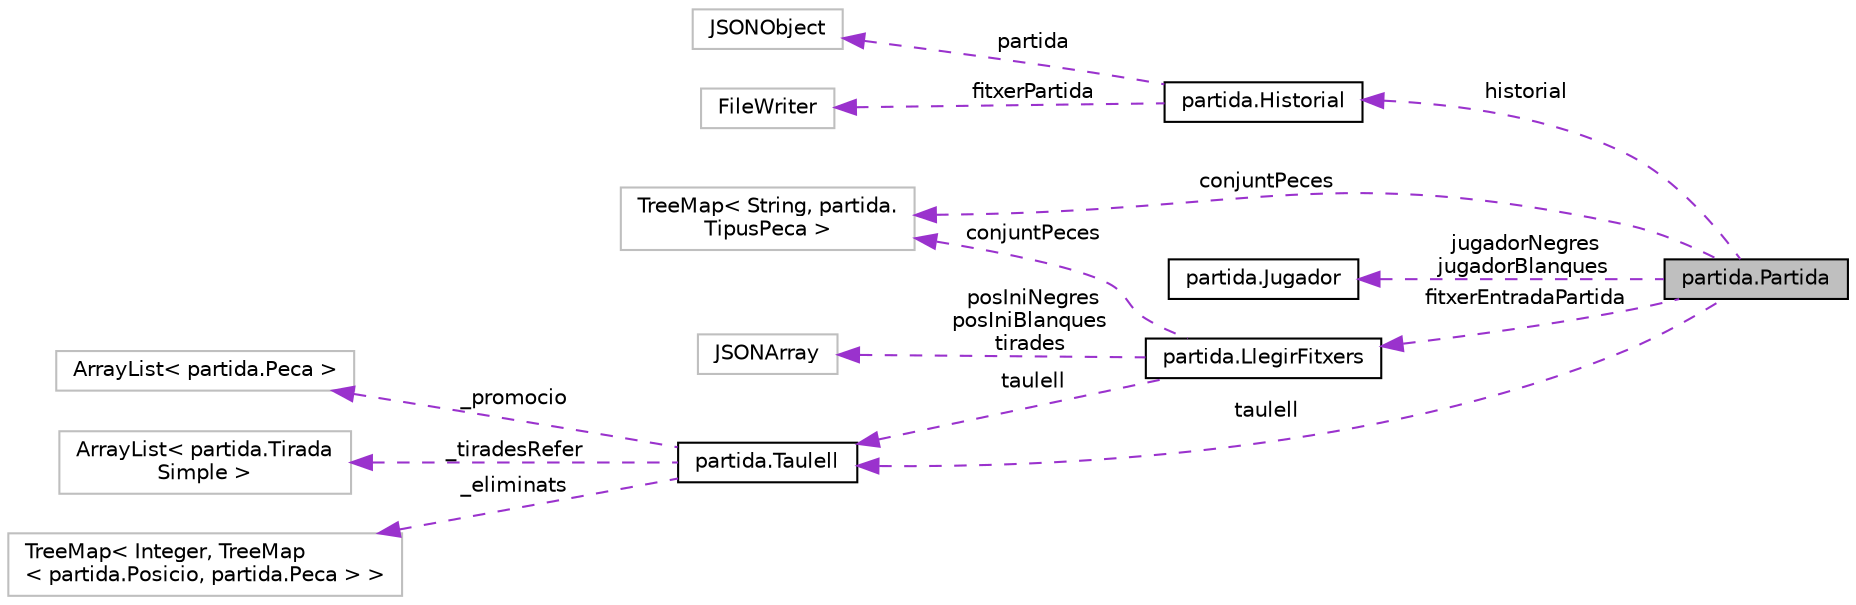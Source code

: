digraph "partida.Partida"
{
 // LATEX_PDF_SIZE
  edge [fontname="Helvetica",fontsize="10",labelfontname="Helvetica",labelfontsize="10"];
  node [fontname="Helvetica",fontsize="10",shape=record];
  rankdir="LR";
  Node1 [label="partida.Partida",height=0.2,width=0.4,color="black", fillcolor="grey75", style="filled", fontcolor="black",tooltip="Versió d'un joc d'escacs amb peces personalitzables i taulells de mida variable."];
  Node2 -> Node1 [dir="back",color="darkorchid3",fontsize="10",style="dashed",label=" historial" ,fontname="Helvetica"];
  Node2 [label="partida.Historial",height=0.2,width=0.4,color="black", fillcolor="white", style="filled",URL="$classpartida_1_1_historial.html",tooltip="Tirades i resultats que s'obtenen dirant la partida, també posicions inicials."];
  Node3 -> Node2 [dir="back",color="darkorchid3",fontsize="10",style="dashed",label=" partida" ,fontname="Helvetica"];
  Node3 [label="JSONObject",height=0.2,width=0.4,color="grey75", fillcolor="white", style="filled",tooltip=" "];
  Node4 -> Node2 [dir="back",color="darkorchid3",fontsize="10",style="dashed",label=" fitxerPartida" ,fontname="Helvetica"];
  Node4 [label="FileWriter",height=0.2,width=0.4,color="grey75", fillcolor="white", style="filled",tooltip=" "];
  Node5 -> Node1 [dir="back",color="darkorchid3",fontsize="10",style="dashed",label=" conjuntPeces" ,fontname="Helvetica"];
  Node5 [label="TreeMap\< String, partida.\lTipusPeca \>",height=0.2,width=0.4,color="grey75", fillcolor="white", style="filled",tooltip=" "];
  Node6 -> Node1 [dir="back",color="darkorchid3",fontsize="10",style="dashed",label=" jugadorNegres\njugadorBlanques" ,fontname="Helvetica"];
  Node6 [label="partida.Jugador",height=0.2,width=0.4,color="black", fillcolor="white", style="filled",URL="$classpartida_1_1_jugador.html",tooltip="modul que analitzara i executara les jugades del usuari"];
  Node7 -> Node1 [dir="back",color="darkorchid3",fontsize="10",style="dashed",label=" taulell" ,fontname="Helvetica"];
  Node7 [label="partida.Taulell",height=0.2,width=0.4,color="black", fillcolor="white", style="filled",URL="$classpartida_1_1_taulell.html",tooltip="Modul que representa el taulell d'escacs el qual pot ser modificable."];
  Node8 -> Node7 [dir="back",color="darkorchid3",fontsize="10",style="dashed",label=" _promocio" ,fontname="Helvetica"];
  Node8 [label="ArrayList\< partida.Peca \>",height=0.2,width=0.4,color="grey75", fillcolor="white", style="filled",tooltip=" "];
  Node9 -> Node7 [dir="back",color="darkorchid3",fontsize="10",style="dashed",label=" _tiradesRefer" ,fontname="Helvetica"];
  Node9 [label="ArrayList\< partida.Tirada\lSimple \>",height=0.2,width=0.4,color="grey75", fillcolor="white", style="filled",tooltip=" "];
  Node10 -> Node7 [dir="back",color="darkorchid3",fontsize="10",style="dashed",label=" _eliminats" ,fontname="Helvetica"];
  Node10 [label="TreeMap\< Integer, TreeMap\l\< partida.Posicio, partida.Peca \> \>",height=0.2,width=0.4,color="grey75", fillcolor="white", style="filled",tooltip=" "];
  Node11 -> Node1 [dir="back",color="darkorchid3",fontsize="10",style="dashed",label=" fitxerEntradaPartida" ,fontname="Helvetica"];
  Node11 [label="partida.LlegirFitxers",height=0.2,width=0.4,color="black", fillcolor="white", style="filled",URL="$classpartida_1_1_llegir_fitxers.html",tooltip="Classe de lectura de fitxers d'entrada."];
  Node12 -> Node11 [dir="back",color="darkorchid3",fontsize="10",style="dashed",label=" posIniNegres\nposIniBlanques\ntirades" ,fontname="Helvetica"];
  Node12 [label="JSONArray",height=0.2,width=0.4,color="grey75", fillcolor="white", style="filled",tooltip=" "];
  Node5 -> Node11 [dir="back",color="darkorchid3",fontsize="10",style="dashed",label=" conjuntPeces" ,fontname="Helvetica"];
  Node7 -> Node11 [dir="back",color="darkorchid3",fontsize="10",style="dashed",label=" taulell" ,fontname="Helvetica"];
}
